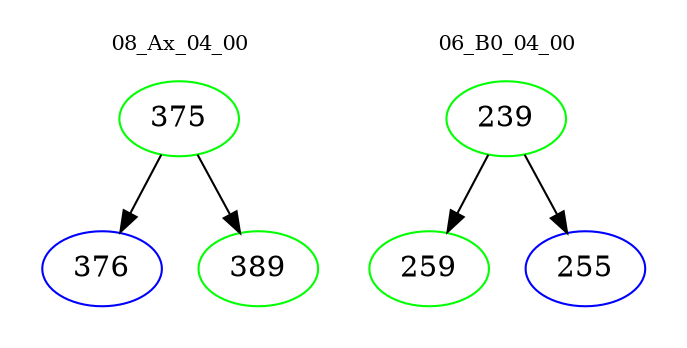 digraph{
subgraph cluster_0 {
color = white
label = "08_Ax_04_00";
fontsize=10;
T0_375 [label="375", color="green"]
T0_375 -> T0_376 [color="black"]
T0_376 [label="376", color="blue"]
T0_375 -> T0_389 [color="black"]
T0_389 [label="389", color="green"]
}
subgraph cluster_1 {
color = white
label = "06_B0_04_00";
fontsize=10;
T1_239 [label="239", color="green"]
T1_239 -> T1_259 [color="black"]
T1_259 [label="259", color="green"]
T1_239 -> T1_255 [color="black"]
T1_255 [label="255", color="blue"]
}
}
